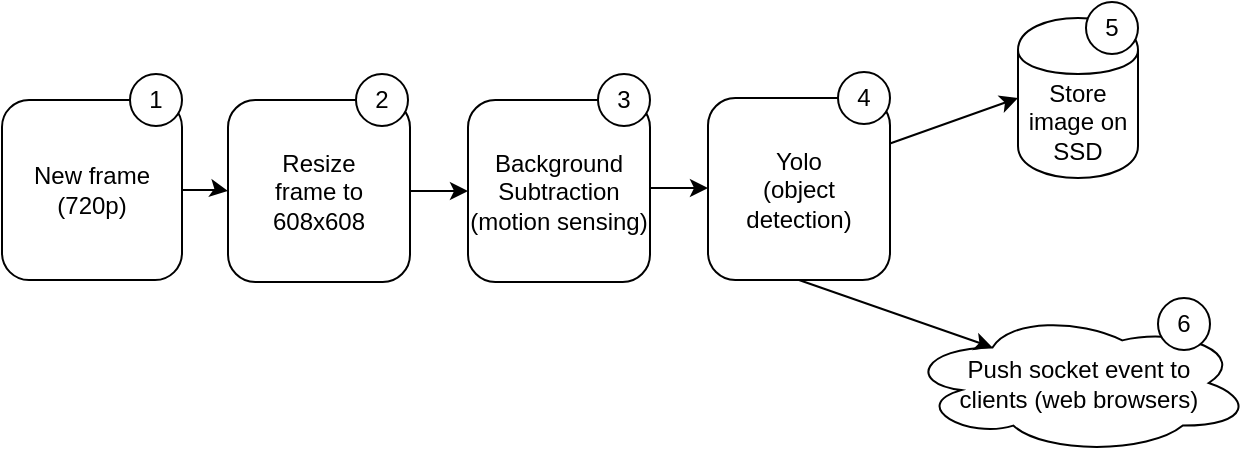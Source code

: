 <mxGraphModel dx="740" dy="704" grid="0" gridSize="10" guides="1" tooltips="1" connect="1" arrows="1" fold="1" page="1" pageScale="1" pageWidth="850" pageHeight="1100" background="#ffffff"><root><mxCell id="0"/><mxCell id="1" parent="0"/><mxCell id="57" style="edgeStyle=orthogonalEdgeStyle;rounded=0;html=1;entryX=0;entryY=0.5;jettySize=auto;orthogonalLoop=1;" parent="1" source="2" target="42" edge="1"><mxGeometry relative="1" as="geometry"/></mxCell><mxCell id="2" value="New frame (720p)&lt;div&gt;&lt;/div&gt;" style="whiteSpace=wrap;html=1;aspect=fixed;rounded=1;gradientColor=none;" parent="1" vertex="1"><mxGeometry x="13" y="100" width="90" height="90" as="geometry"/></mxCell><mxCell id="37" value="1" style="ellipse;whiteSpace=wrap;html=1;aspect=fixed;" parent="1" vertex="1"><mxGeometry x="77" y="87" width="26" height="26" as="geometry"/></mxCell><mxCell id="58" style="edgeStyle=orthogonalEdgeStyle;rounded=0;html=1;entryX=0;entryY=0.5;jettySize=auto;orthogonalLoop=1;" parent="1" source="42" target="46" edge="1"><mxGeometry relative="1" as="geometry"><mxPoint x="240" y="146" as="targetPoint"/><Array as="points"/></mxGeometry></mxCell><mxCell id="42" value="&lt;div&gt;Resize&lt;/div&gt;frame to 608x608" style="whiteSpace=wrap;html=1;aspect=fixed;rounded=1;gradientColor=none;" parent="1" vertex="1"><mxGeometry x="126" y="100" width="91" height="91" as="geometry"/></mxCell><mxCell id="46" value="Background Subtraction (motion sensing)&lt;div&gt;&lt;/div&gt;" style="whiteSpace=wrap;html=1;aspect=fixed;rounded=1;gradientColor=none;" parent="1" vertex="1"><mxGeometry x="246" y="100" width="91" height="91" as="geometry"/></mxCell><mxCell id="51" value="Yolo&lt;div&gt;(object detection)&lt;div&gt;&lt;/div&gt;&lt;/div&gt;" style="whiteSpace=wrap;html=1;aspect=fixed;rounded=1;gradientColor=none;" parent="1" vertex="1"><mxGeometry x="366" y="99" width="91" height="91" as="geometry"/></mxCell><mxCell id="55" value="Store image on SSD" style="shape=cylinder;whiteSpace=wrap;html=1;boundedLbl=1;" parent="1" vertex="1"><mxGeometry x="521" y="59" width="60" height="80" as="geometry"/></mxCell><mxCell id="78" value="Push socket event to&lt;div&gt;clients&amp;nbsp;&lt;span style=&quot;letter-spacing: 0px&quot;&gt;(web browsers)&lt;/span&gt;&lt;/div&gt;" style="ellipse;shape=cloud;whiteSpace=wrap;html=1;" parent="1" vertex="1"><mxGeometry x="465" y="206" width="173" height="71" as="geometry"/></mxCell><mxCell id="39" value="2" style="ellipse;whiteSpace=wrap;html=1;aspect=fixed;" parent="1" vertex="1"><mxGeometry x="190" y="87" width="26" height="26" as="geometry"/></mxCell><mxCell id="93" style="edgeStyle=orthogonalEdgeStyle;rounded=0;html=1;entryX=0;entryY=0.5;jettySize=auto;orthogonalLoop=1;" parent="1" edge="1"><mxGeometry relative="1" as="geometry"><mxPoint x="337" y="144" as="sourcePoint"/><mxPoint x="366" y="144" as="targetPoint"/><Array as="points"/></mxGeometry></mxCell><mxCell id="95" value="" style="endArrow=classic;html=1;exitX=1;exitY=0.25;entryX=0;entryY=0.5;" parent="1" source="51" target="55" edge="1"><mxGeometry width="50" height="50" relative="1" as="geometry"><mxPoint x="471" y="163" as="sourcePoint"/><mxPoint x="478" y="108" as="targetPoint"/></mxGeometry></mxCell><mxCell id="96" value="" style="endArrow=classic;html=1;exitX=0.5;exitY=1;entryX=0.25;entryY=0.25;entryPerimeter=0;" parent="1" source="51" target="78" edge="1"><mxGeometry width="50" height="50" relative="1" as="geometry"><mxPoint x="403" y="318" as="sourcePoint"/><mxPoint x="442" y="348" as="targetPoint"/></mxGeometry></mxCell><mxCell id="97" value="3" style="ellipse;whiteSpace=wrap;html=1;aspect=fixed;" parent="1" vertex="1"><mxGeometry x="311" y="87" width="26" height="26" as="geometry"/></mxCell><mxCell id="98" value="4" style="ellipse;whiteSpace=wrap;html=1;aspect=fixed;" parent="1" vertex="1"><mxGeometry x="431" y="86" width="26" height="26" as="geometry"/></mxCell><mxCell id="99" value="5" style="ellipse;whiteSpace=wrap;html=1;aspect=fixed;" parent="1" vertex="1"><mxGeometry x="555" y="51" width="26" height="26" as="geometry"/></mxCell><mxCell id="100" value="6" style="ellipse;whiteSpace=wrap;html=1;aspect=fixed;" parent="1" vertex="1"><mxGeometry x="591" y="199" width="26" height="26" as="geometry"/></mxCell></root></mxGraphModel>